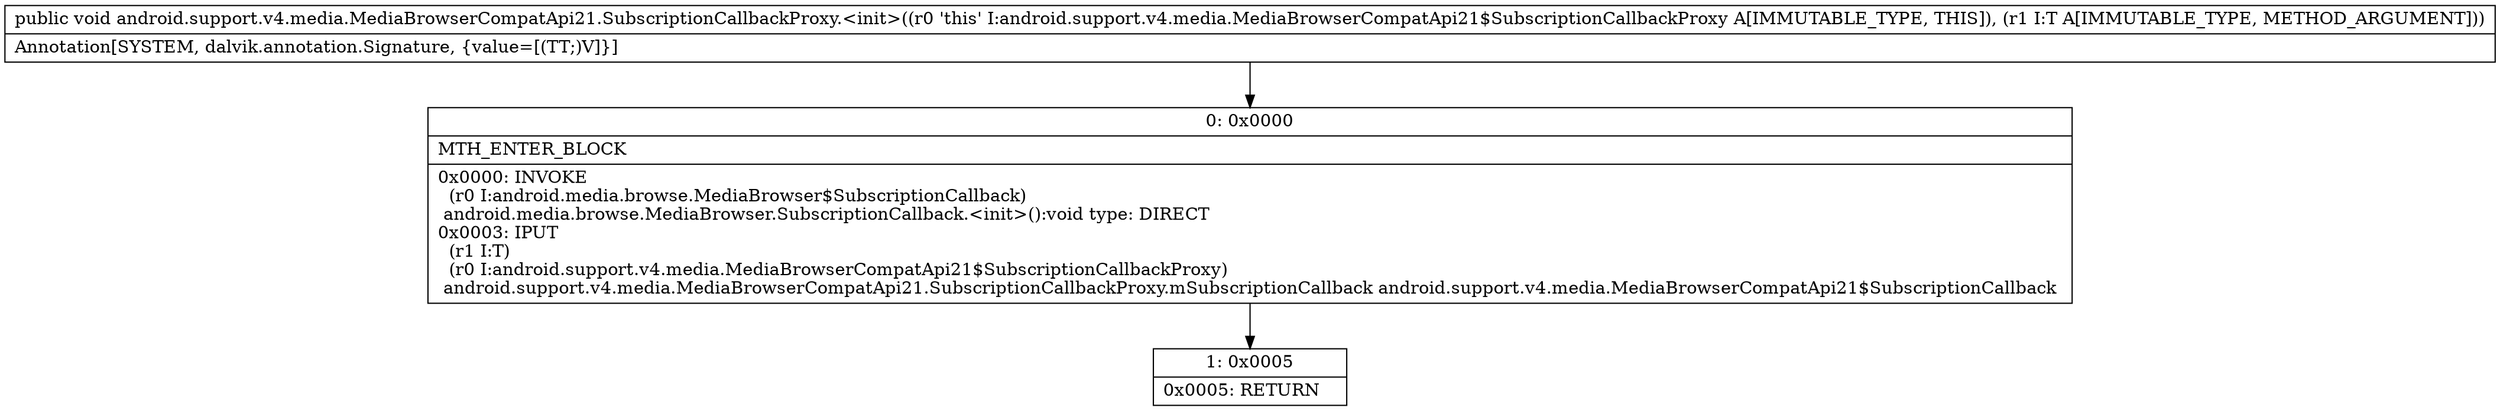 digraph "CFG forandroid.support.v4.media.MediaBrowserCompatApi21.SubscriptionCallbackProxy.\<init\>(Landroid\/support\/v4\/media\/MediaBrowserCompatApi21$SubscriptionCallback;)V" {
Node_0 [shape=record,label="{0\:\ 0x0000|MTH_ENTER_BLOCK\l|0x0000: INVOKE  \l  (r0 I:android.media.browse.MediaBrowser$SubscriptionCallback)\l android.media.browse.MediaBrowser.SubscriptionCallback.\<init\>():void type: DIRECT \l0x0003: IPUT  \l  (r1 I:T)\l  (r0 I:android.support.v4.media.MediaBrowserCompatApi21$SubscriptionCallbackProxy)\l android.support.v4.media.MediaBrowserCompatApi21.SubscriptionCallbackProxy.mSubscriptionCallback android.support.v4.media.MediaBrowserCompatApi21$SubscriptionCallback \l}"];
Node_1 [shape=record,label="{1\:\ 0x0005|0x0005: RETURN   \l}"];
MethodNode[shape=record,label="{public void android.support.v4.media.MediaBrowserCompatApi21.SubscriptionCallbackProxy.\<init\>((r0 'this' I:android.support.v4.media.MediaBrowserCompatApi21$SubscriptionCallbackProxy A[IMMUTABLE_TYPE, THIS]), (r1 I:T A[IMMUTABLE_TYPE, METHOD_ARGUMENT]))  | Annotation[SYSTEM, dalvik.annotation.Signature, \{value=[(TT;)V]\}]\l}"];
MethodNode -> Node_0;
Node_0 -> Node_1;
}

